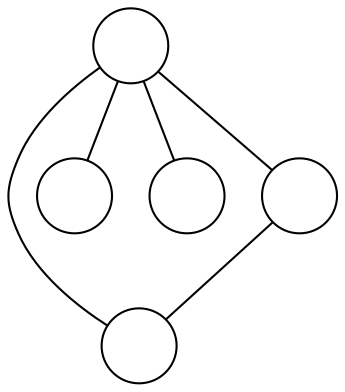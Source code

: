 graph G {
  node[label="", shape=circle]
  0;
  1;
  2;
  3;
  4;
  3 -- 0;
  4 -- 0;
  4 -- 1;
  4 -- 2;
  4 -- 3;
}
